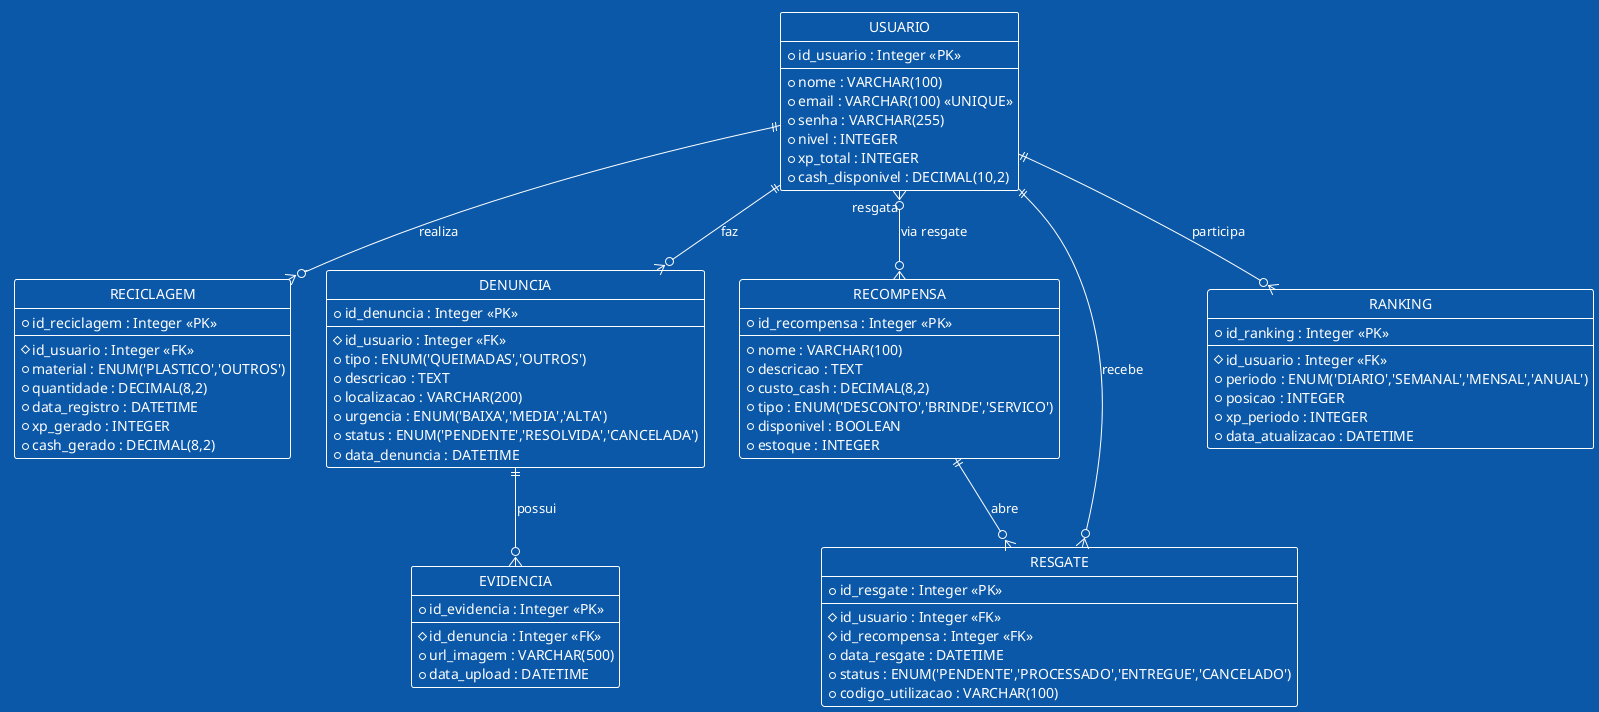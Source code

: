@startuml entidade_relacionamento

!theme amiga
hide circle

entity "USUARIO" as usuario {
  * id_usuario : Integer <<PK>>
  --
  * nome : VARCHAR(100)
  * email : VARCHAR(100) <<UNIQUE>>
  * senha : VARCHAR(255)
  * nivel : INTEGER
  * xp_total : INTEGER
  * cash_disponivel : DECIMAL(10,2)
}

entity "RECICLAGEM" as reciclagem {
  * id_reciclagem : Integer <<PK>>
  --
  # id_usuario : Integer <<FK>>
  * material : ENUM('PLASTICO','OUTROS')
  * quantidade : DECIMAL(8,2)
  * data_registro : DATETIME
  * xp_gerado : INTEGER
  * cash_gerado : DECIMAL(8,2)
}

entity "DENUNCIA" as denuncia {
  * id_denuncia : Integer <<PK>>
  --
  # id_usuario : Integer <<FK>>
  * tipo : ENUM('QUEIMADAS','OUTROS')
  * descricao : TEXT
  * localizacao : VARCHAR(200)
  * urgencia : ENUM('BAIXA','MEDIA','ALTA')
  * status : ENUM('PENDENTE','RESOLVIDA','CANCELADA')
  * data_denuncia : DATETIME
}

entity "EVIDENCIA" as evidencia {
  * id_evidencia : Integer <<PK>>
  --
  # id_denuncia : Integer <<FK>>
  * url_imagem : VARCHAR(500)
  * data_upload : DATETIME
}

entity "RECOMPENSA" as recompensa {
  * id_recompensa : Integer <<PK>>
  --
  * nome : VARCHAR(100)
  * descricao : TEXT
  * custo_cash : DECIMAL(8,2)
  * tipo : ENUM('DESCONTO','BRINDE','SERVICO')
  * disponivel : BOOLEAN
  * estoque : INTEGER
}

entity "RESGATE" as resgate {
  * id_resgate : Integer <<PK>>
  --
  # id_usuario : Integer <<FK>>
  # id_recompensa : Integer <<FK>>
  * data_resgate : DATETIME
  * status : ENUM('PENDENTE','PROCESSADO','ENTREGUE','CANCELADO')
  * codigo_utilizacao : VARCHAR(100)
}

entity "RANKING" as ranking {
  * id_ranking : Integer <<PK>>
  --
  # id_usuario : Integer <<FK>>
  * periodo : ENUM('DIARIO','SEMANAL','MENSAL','ANUAL')
  * posicao : INTEGER
  * xp_periodo : INTEGER
  * data_atualizacao : DATETIME
}

usuario ||--o{ reciclagem : "realiza"
usuario ||--o{ denuncia : "faz"
usuario }o--o{ recompensa : "resgata" via resgate
usuario ||--o{ ranking : "participa"
usuario ||--o{ resgate : "recebe"
recompensa ||--o{ resgate : "abre"

denuncia ||--o{ evidencia : "possui"

@enduml